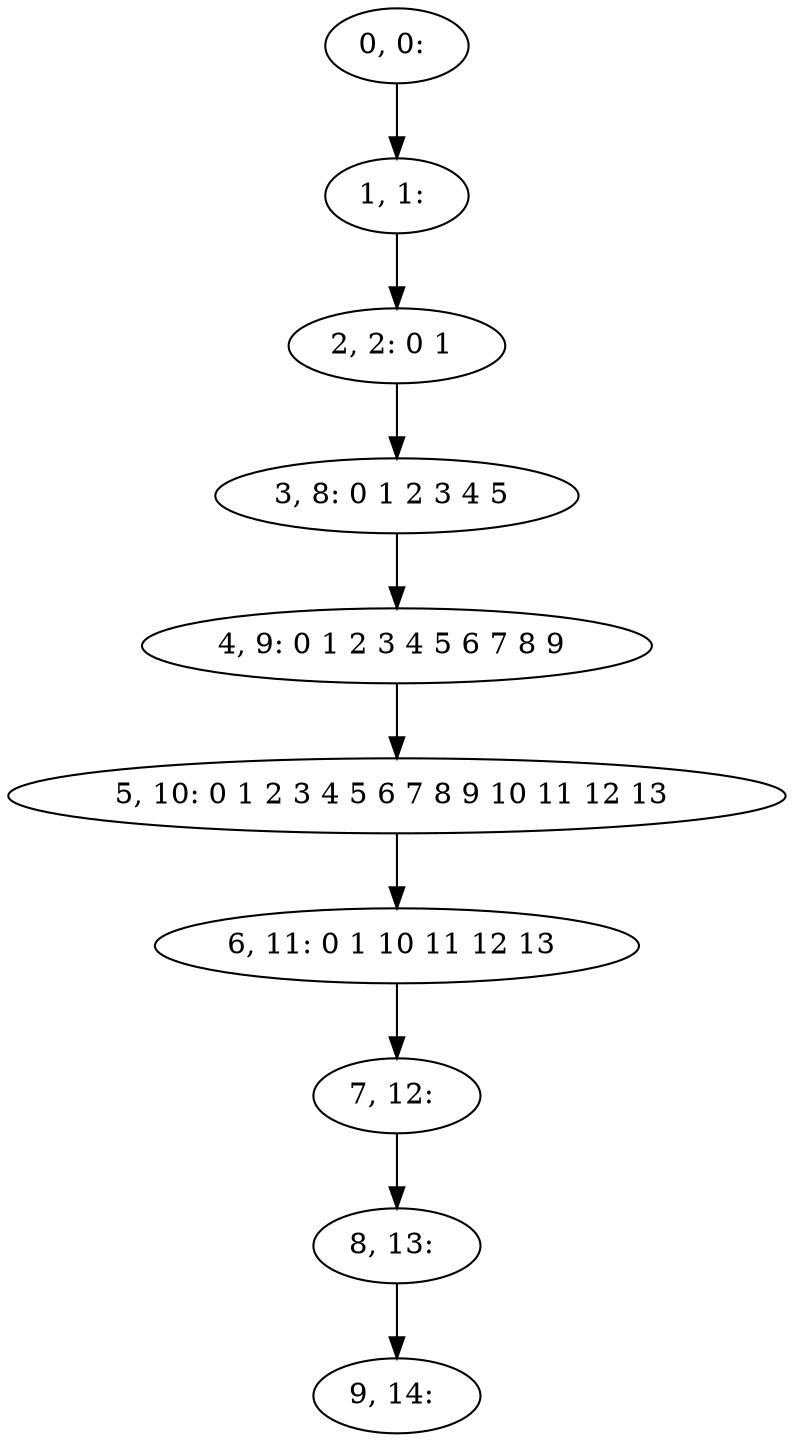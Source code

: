 digraph G {
0[label="0, 0: "];
1[label="1, 1: "];
2[label="2, 2: 0 1 "];
3[label="3, 8: 0 1 2 3 4 5 "];
4[label="4, 9: 0 1 2 3 4 5 6 7 8 9 "];
5[label="5, 10: 0 1 2 3 4 5 6 7 8 9 10 11 12 13 "];
6[label="6, 11: 0 1 10 11 12 13 "];
7[label="7, 12: "];
8[label="8, 13: "];
9[label="9, 14: "];
0->1 ;
1->2 ;
2->3 ;
3->4 ;
4->5 ;
5->6 ;
6->7 ;
7->8 ;
8->9 ;
}
